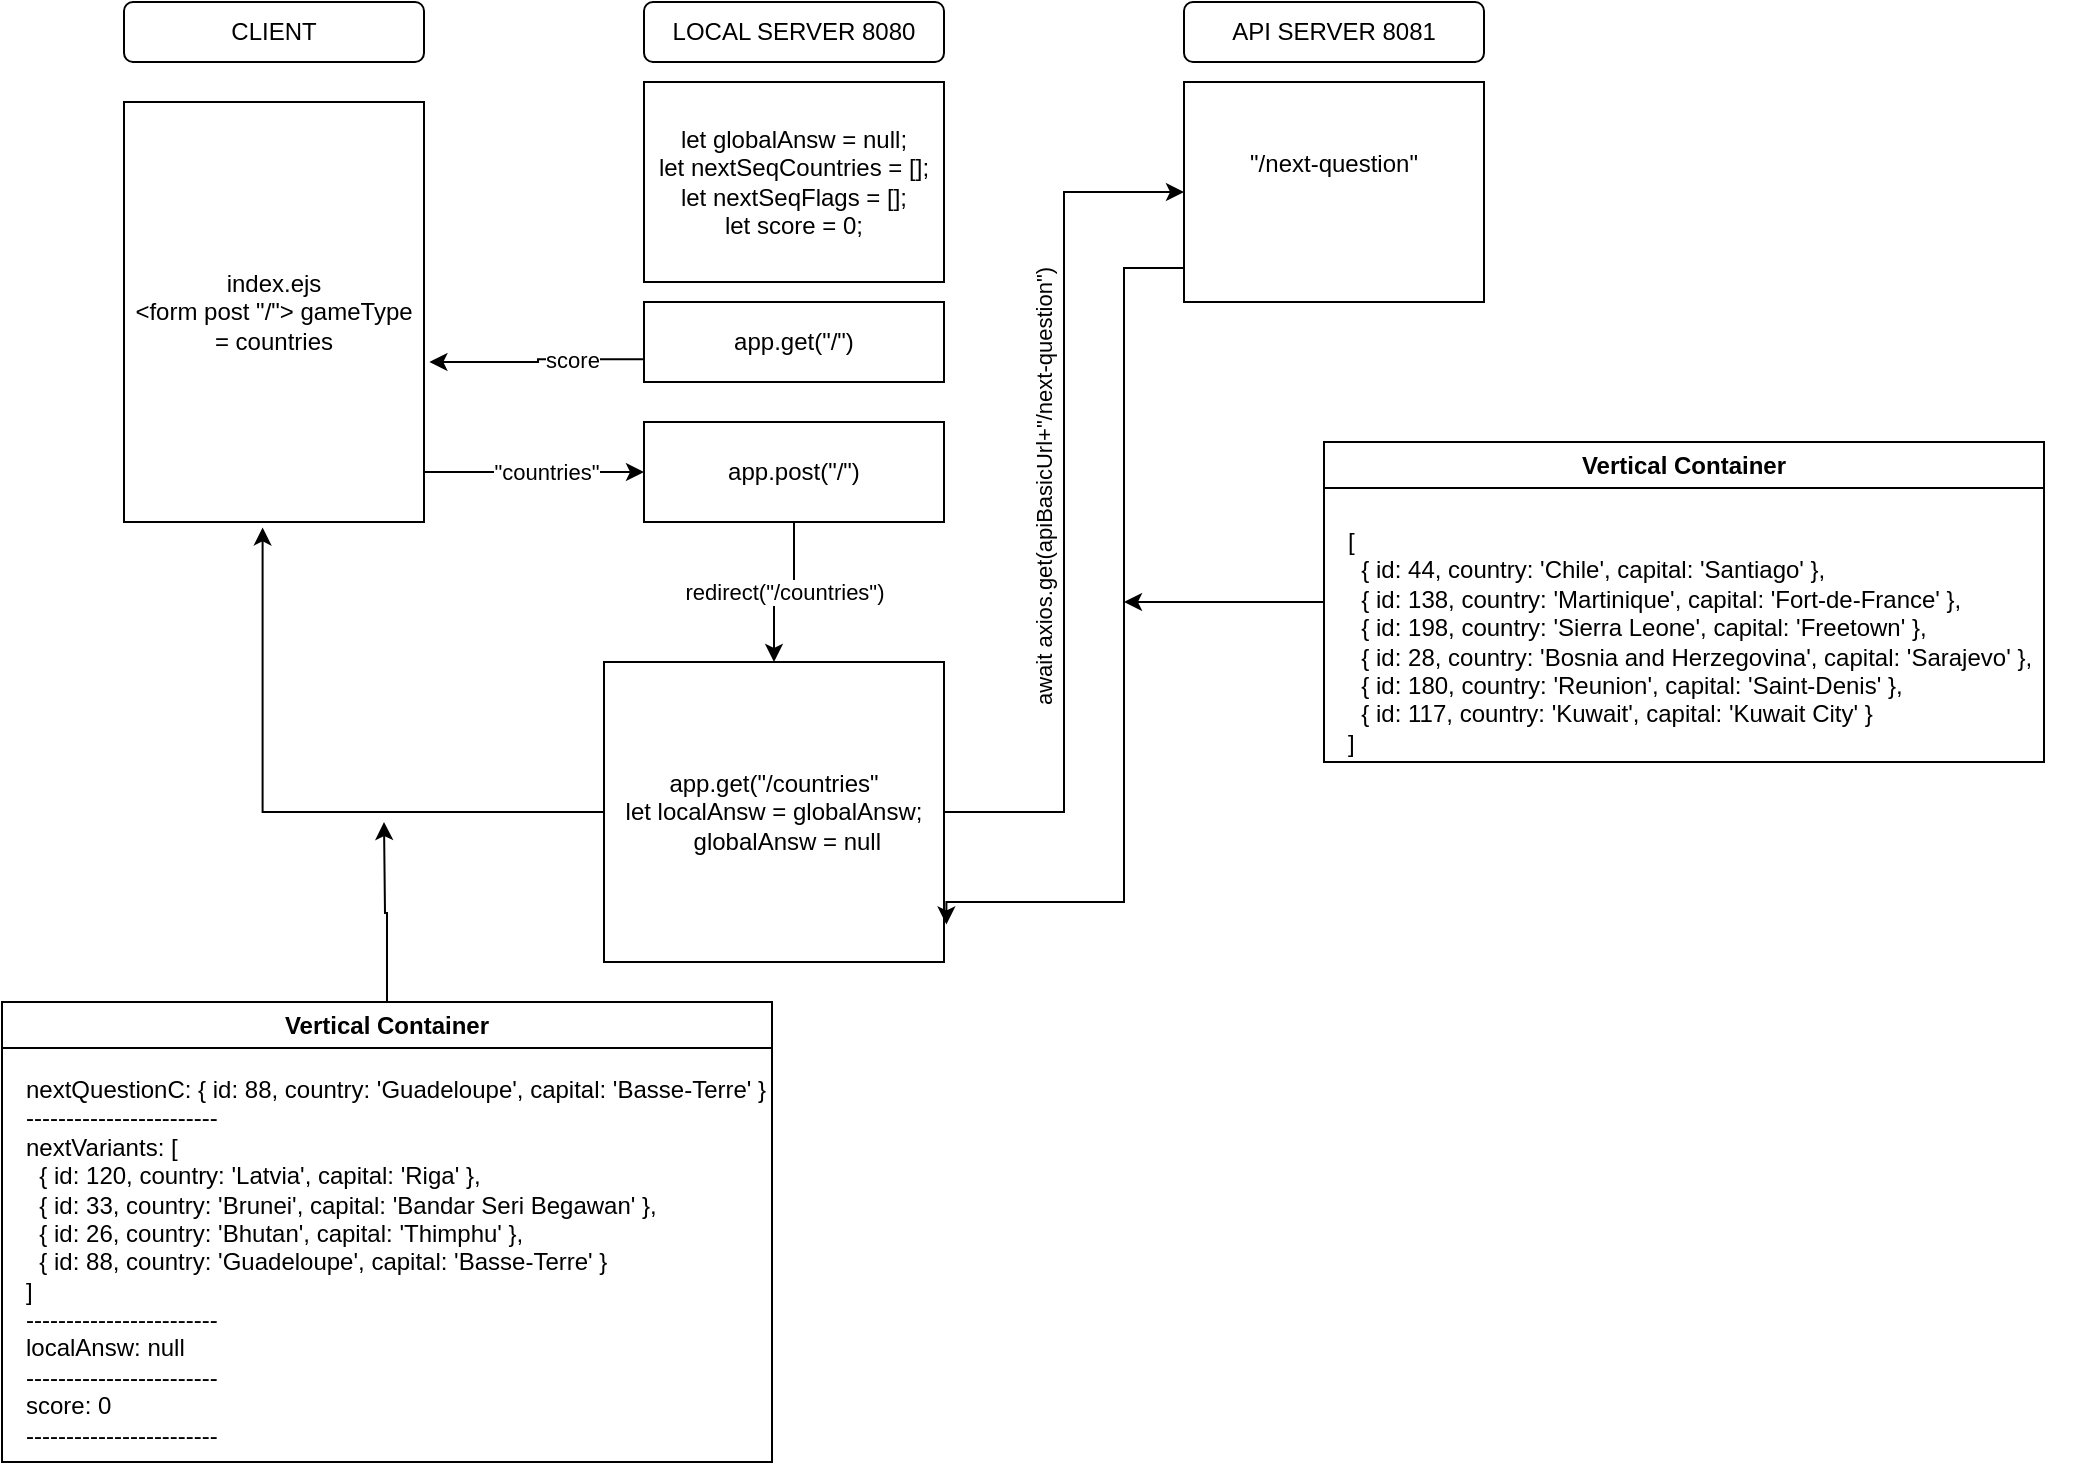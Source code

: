 <mxfile version="24.2.1" type="github">
  <diagram name="Página-1" id="-GcpW7zD7y_uSV2a83ur">
    <mxGraphModel dx="1434" dy="738" grid="1" gridSize="10" guides="1" tooltips="1" connect="1" arrows="1" fold="1" page="1" pageScale="1" pageWidth="827" pageHeight="1169" math="0" shadow="0">
      <root>
        <mxCell id="0" />
        <mxCell id="1" parent="0" />
        <mxCell id="GrBZrg6QA14ecCBY6VUF-1" value="CLIENT" style="rounded=1;whiteSpace=wrap;html=1;" parent="1" vertex="1">
          <mxGeometry x="90" y="20" width="150" height="30" as="geometry" />
        </mxCell>
        <mxCell id="GrBZrg6QA14ecCBY6VUF-2" value="LOCAL SERVER 8080" style="rounded=1;whiteSpace=wrap;html=1;" parent="1" vertex="1">
          <mxGeometry x="350" y="20" width="150" height="30" as="geometry" />
        </mxCell>
        <mxCell id="GrBZrg6QA14ecCBY6VUF-3" value="API SERVER 8081" style="rounded=1;whiteSpace=wrap;html=1;" parent="1" vertex="1">
          <mxGeometry x="620" y="20" width="150" height="30" as="geometry" />
        </mxCell>
        <mxCell id="GrBZrg6QA14ecCBY6VUF-14" value="&lt;div&gt;let globalAnsw = null;&lt;/div&gt;&lt;div&gt;let nextSeqCountries = [];&lt;/div&gt;&lt;div&gt;let nextSeqFlags = [];&lt;/div&gt;&lt;div&gt;let score = 0;&lt;/div&gt;" style="rounded=0;whiteSpace=wrap;html=1;" parent="1" vertex="1">
          <mxGeometry x="350" y="60" width="150" height="100" as="geometry" />
        </mxCell>
        <mxCell id="GrBZrg6QA14ecCBY6VUF-19" style="edgeStyle=orthogonalEdgeStyle;rounded=0;orthogonalLoop=1;jettySize=auto;html=1;exitX=1;exitY=0.75;exitDx=0;exitDy=0;entryX=0;entryY=0.5;entryDx=0;entryDy=0;" parent="1" source="GrBZrg6QA14ecCBY6VUF-16" target="GrBZrg6QA14ecCBY6VUF-18" edge="1">
          <mxGeometry relative="1" as="geometry">
            <Array as="points">
              <mxPoint x="240" y="255" />
            </Array>
          </mxGeometry>
        </mxCell>
        <mxCell id="GrBZrg6QA14ecCBY6VUF-20" value="&quot;countries&quot;" style="edgeLabel;html=1;align=center;verticalAlign=middle;resizable=0;points=[];" parent="GrBZrg6QA14ecCBY6VUF-19" vertex="1" connectable="0">
          <mxGeometry x="0.641" y="1" relative="1" as="geometry">
            <mxPoint x="-25" y="1" as="offset" />
          </mxGeometry>
        </mxCell>
        <mxCell id="GrBZrg6QA14ecCBY6VUF-16" value="index.ejs&lt;div&gt;&amp;lt;form post &quot;/&quot;&amp;gt; gameType = countries&lt;/div&gt;" style="rounded=0;whiteSpace=wrap;html=1;" parent="1" vertex="1">
          <mxGeometry x="90" y="70" width="150" height="210" as="geometry" />
        </mxCell>
        <mxCell id="GrBZrg6QA14ecCBY6VUF-24" style="edgeStyle=orthogonalEdgeStyle;rounded=0;orthogonalLoop=1;jettySize=auto;html=1;entryX=0.5;entryY=0;entryDx=0;entryDy=0;" parent="1" source="GrBZrg6QA14ecCBY6VUF-18" target="GrBZrg6QA14ecCBY6VUF-23" edge="1">
          <mxGeometry relative="1" as="geometry" />
        </mxCell>
        <mxCell id="GrBZrg6QA14ecCBY6VUF-25" value="redirect(&quot;/countries&quot;)" style="edgeLabel;html=1;align=center;verticalAlign=middle;resizable=0;points=[];" parent="GrBZrg6QA14ecCBY6VUF-24" vertex="1" connectable="0">
          <mxGeometry relative="1" as="geometry">
            <mxPoint as="offset" />
          </mxGeometry>
        </mxCell>
        <mxCell id="GrBZrg6QA14ecCBY6VUF-18" value="app.post(&quot;/&quot;)" style="rounded=0;whiteSpace=wrap;html=1;" parent="1" vertex="1">
          <mxGeometry x="350" y="230" width="150" height="50" as="geometry" />
        </mxCell>
        <mxCell id="GrBZrg6QA14ecCBY6VUF-21" value="app.get(&quot;/&quot;)" style="rounded=0;whiteSpace=wrap;html=1;" parent="1" vertex="1">
          <mxGeometry x="350" y="170" width="150" height="40" as="geometry" />
        </mxCell>
        <mxCell id="GrBZrg6QA14ecCBY6VUF-27" style="edgeStyle=orthogonalEdgeStyle;rounded=0;orthogonalLoop=1;jettySize=auto;html=1;entryX=0;entryY=0.5;entryDx=0;entryDy=0;" parent="1" source="GrBZrg6QA14ecCBY6VUF-23" target="GrBZrg6QA14ecCBY6VUF-26" edge="1">
          <mxGeometry relative="1" as="geometry" />
        </mxCell>
        <mxCell id="GrBZrg6QA14ecCBY6VUF-28" value="await axios.get(apiBasicUrl+&quot;/next-question&quot;)" style="edgeLabel;html=1;align=center;verticalAlign=middle;resizable=0;points=[];rotation=-90;" parent="GrBZrg6QA14ecCBY6VUF-27" vertex="1" connectable="0">
          <mxGeometry x="-0.008" relative="1" as="geometry">
            <mxPoint x="-10" y="-9" as="offset" />
          </mxGeometry>
        </mxCell>
        <mxCell id="GrBZrg6QA14ecCBY6VUF-23" value="app.get(&quot;/countries&quot;&lt;div&gt;&lt;div&gt;let localAnsw = globalAnsw;&lt;/div&gt;&lt;div&gt;&amp;nbsp; &amp;nbsp; globalAnsw = null&lt;/div&gt;&lt;/div&gt;" style="rounded=0;whiteSpace=wrap;html=1;" parent="1" vertex="1">
          <mxGeometry x="330" y="350" width="170" height="150" as="geometry" />
        </mxCell>
        <mxCell id="GrBZrg6QA14ecCBY6VUF-26" value="&quot;/next-question&quot;&lt;div&gt;&lt;br&gt;&lt;/div&gt;&lt;div&gt;&lt;br&gt;&lt;/div&gt;" style="rounded=0;whiteSpace=wrap;html=1;" parent="1" vertex="1">
          <mxGeometry x="620" y="60" width="150" height="110" as="geometry" />
        </mxCell>
        <mxCell id="GrBZrg6QA14ecCBY6VUF-29" style="edgeStyle=orthogonalEdgeStyle;rounded=0;orthogonalLoop=1;jettySize=auto;html=1;exitX=0;exitY=0.75;exitDx=0;exitDy=0;entryX=1.007;entryY=0.875;entryDx=0;entryDy=0;entryPerimeter=0;" parent="1" source="GrBZrg6QA14ecCBY6VUF-26" target="GrBZrg6QA14ecCBY6VUF-23" edge="1">
          <mxGeometry relative="1" as="geometry">
            <Array as="points">
              <mxPoint x="620" y="153" />
              <mxPoint x="590" y="153" />
              <mxPoint x="590" y="470" />
              <mxPoint x="501" y="470" />
            </Array>
          </mxGeometry>
        </mxCell>
        <mxCell id="GrBZrg6QA14ecCBY6VUF-41" style="edgeStyle=orthogonalEdgeStyle;rounded=0;orthogonalLoop=1;jettySize=auto;html=1;" parent="1" source="GrBZrg6QA14ecCBY6VUF-30" edge="1">
          <mxGeometry relative="1" as="geometry">
            <mxPoint x="590" y="320" as="targetPoint" />
          </mxGeometry>
        </mxCell>
        <mxCell id="GrBZrg6QA14ecCBY6VUF-30" value="Vertical Container" style="swimlane;whiteSpace=wrap;html=1;" parent="1" vertex="1">
          <mxGeometry x="690" y="240" width="360" height="160" as="geometry" />
        </mxCell>
        <mxCell id="GrBZrg6QA14ecCBY6VUF-31" value="&lt;div&gt;[&lt;/div&gt;&lt;div&gt;&amp;nbsp; { id: 44, country: &#39;Chile&#39;, capital: &#39;Santiago&#39; },&lt;/div&gt;&lt;div&gt;&amp;nbsp; { id: 138, country: &#39;Martinique&#39;, capital: &#39;Fort-de-France&#39; },&lt;/div&gt;&lt;div&gt;&amp;nbsp; { id: 198, country: &#39;Sierra Leone&#39;, capital: &#39;Freetown&#39; },&lt;/div&gt;&lt;div&gt;&amp;nbsp; { id: 28, country: &#39;Bosnia and Herzegovina&#39;, capital: &#39;Sarajevo&#39; },&lt;/div&gt;&lt;div&gt;&amp;nbsp; { id: 180, country: &#39;Reunion&#39;, capital: &#39;Saint-Denis&#39; },&lt;/div&gt;&lt;div&gt;&amp;nbsp; { id: 117, country: &#39;Kuwait&#39;, capital: &#39;Kuwait City&#39; }&lt;/div&gt;&lt;div&gt;]&lt;/div&gt;" style="text;html=1;align=left;verticalAlign=middle;resizable=0;points=[];autosize=1;strokeColor=none;fillColor=none;" parent="GrBZrg6QA14ecCBY6VUF-30" vertex="1">
          <mxGeometry x="10" y="35" width="370" height="130" as="geometry" />
        </mxCell>
        <mxCell id="GrBZrg6QA14ecCBY6VUF-33" style="edgeStyle=orthogonalEdgeStyle;rounded=0;orthogonalLoop=1;jettySize=auto;html=1;entryX=1.018;entryY=0.578;entryDx=0;entryDy=0;entryPerimeter=0;" parent="1" edge="1">
          <mxGeometry relative="1" as="geometry">
            <mxPoint x="350" y="198.6" as="sourcePoint" />
            <mxPoint x="242.7" y="199.98" as="targetPoint" />
            <Array as="points">
              <mxPoint x="297" y="199" />
              <mxPoint x="297" y="200" />
            </Array>
          </mxGeometry>
        </mxCell>
        <mxCell id="GrBZrg6QA14ecCBY6VUF-34" value="score" style="edgeLabel;html=1;align=center;verticalAlign=middle;resizable=0;points=[];" parent="GrBZrg6QA14ecCBY6VUF-33" vertex="1" connectable="0">
          <mxGeometry x="-0.338" relative="1" as="geometry">
            <mxPoint as="offset" />
          </mxGeometry>
        </mxCell>
        <mxCell id="GrBZrg6QA14ecCBY6VUF-35" style="edgeStyle=orthogonalEdgeStyle;rounded=0;orthogonalLoop=1;jettySize=auto;html=1;entryX=0.462;entryY=1.013;entryDx=0;entryDy=0;entryPerimeter=0;" parent="1" source="GrBZrg6QA14ecCBY6VUF-23" target="GrBZrg6QA14ecCBY6VUF-16" edge="1">
          <mxGeometry relative="1" as="geometry" />
        </mxCell>
        <mxCell id="GrBZrg6QA14ecCBY6VUF-40" style="edgeStyle=orthogonalEdgeStyle;rounded=0;orthogonalLoop=1;jettySize=auto;html=1;" parent="1" source="GrBZrg6QA14ecCBY6VUF-36" edge="1">
          <mxGeometry relative="1" as="geometry">
            <mxPoint x="220" y="430" as="targetPoint" />
          </mxGeometry>
        </mxCell>
        <mxCell id="GrBZrg6QA14ecCBY6VUF-36" value="Vertical Container" style="swimlane;whiteSpace=wrap;html=1;" parent="1" vertex="1">
          <mxGeometry x="29" y="520" width="385" height="230" as="geometry" />
        </mxCell>
        <mxCell id="GrBZrg6QA14ecCBY6VUF-37" value="&lt;div&gt;nextQuestionC: { id: 88, country: &#39;Guadeloupe&#39;, capital: &#39;Basse-Terre&#39; }&lt;/div&gt;&lt;div&gt;------------------------&lt;/div&gt;&lt;div&gt;nextVariants: [&lt;/div&gt;&lt;div&gt;&amp;nbsp; { id: 120, country: &#39;Latvia&#39;, capital: &#39;Riga&#39; },&lt;/div&gt;&lt;div&gt;&amp;nbsp; { id: 33, country: &#39;Brunei&#39;, capital: &#39;Bandar Seri Begawan&#39; },&lt;/div&gt;&lt;div&gt;&amp;nbsp; { id: 26, country: &#39;Bhutan&#39;, capital: &#39;Thimphu&#39; },&lt;/div&gt;&lt;div&gt;&amp;nbsp; { id: 88, country: &#39;Guadeloupe&#39;, capital: &#39;Basse-Terre&#39; }&lt;/div&gt;&lt;div&gt;]&lt;/div&gt;&lt;div&gt;------------------------&lt;/div&gt;&lt;div&gt;localAnsw: null&lt;/div&gt;&lt;div&gt;------------------------&lt;/div&gt;&lt;div&gt;score: 0&lt;/div&gt;&lt;div&gt;------------------------&lt;/div&gt;" style="text;html=1;align=left;verticalAlign=middle;resizable=0;points=[];autosize=1;strokeColor=none;fillColor=none;" parent="GrBZrg6QA14ecCBY6VUF-36" vertex="1">
          <mxGeometry x="10" y="30" width="390" height="200" as="geometry" />
        </mxCell>
      </root>
    </mxGraphModel>
  </diagram>
</mxfile>
